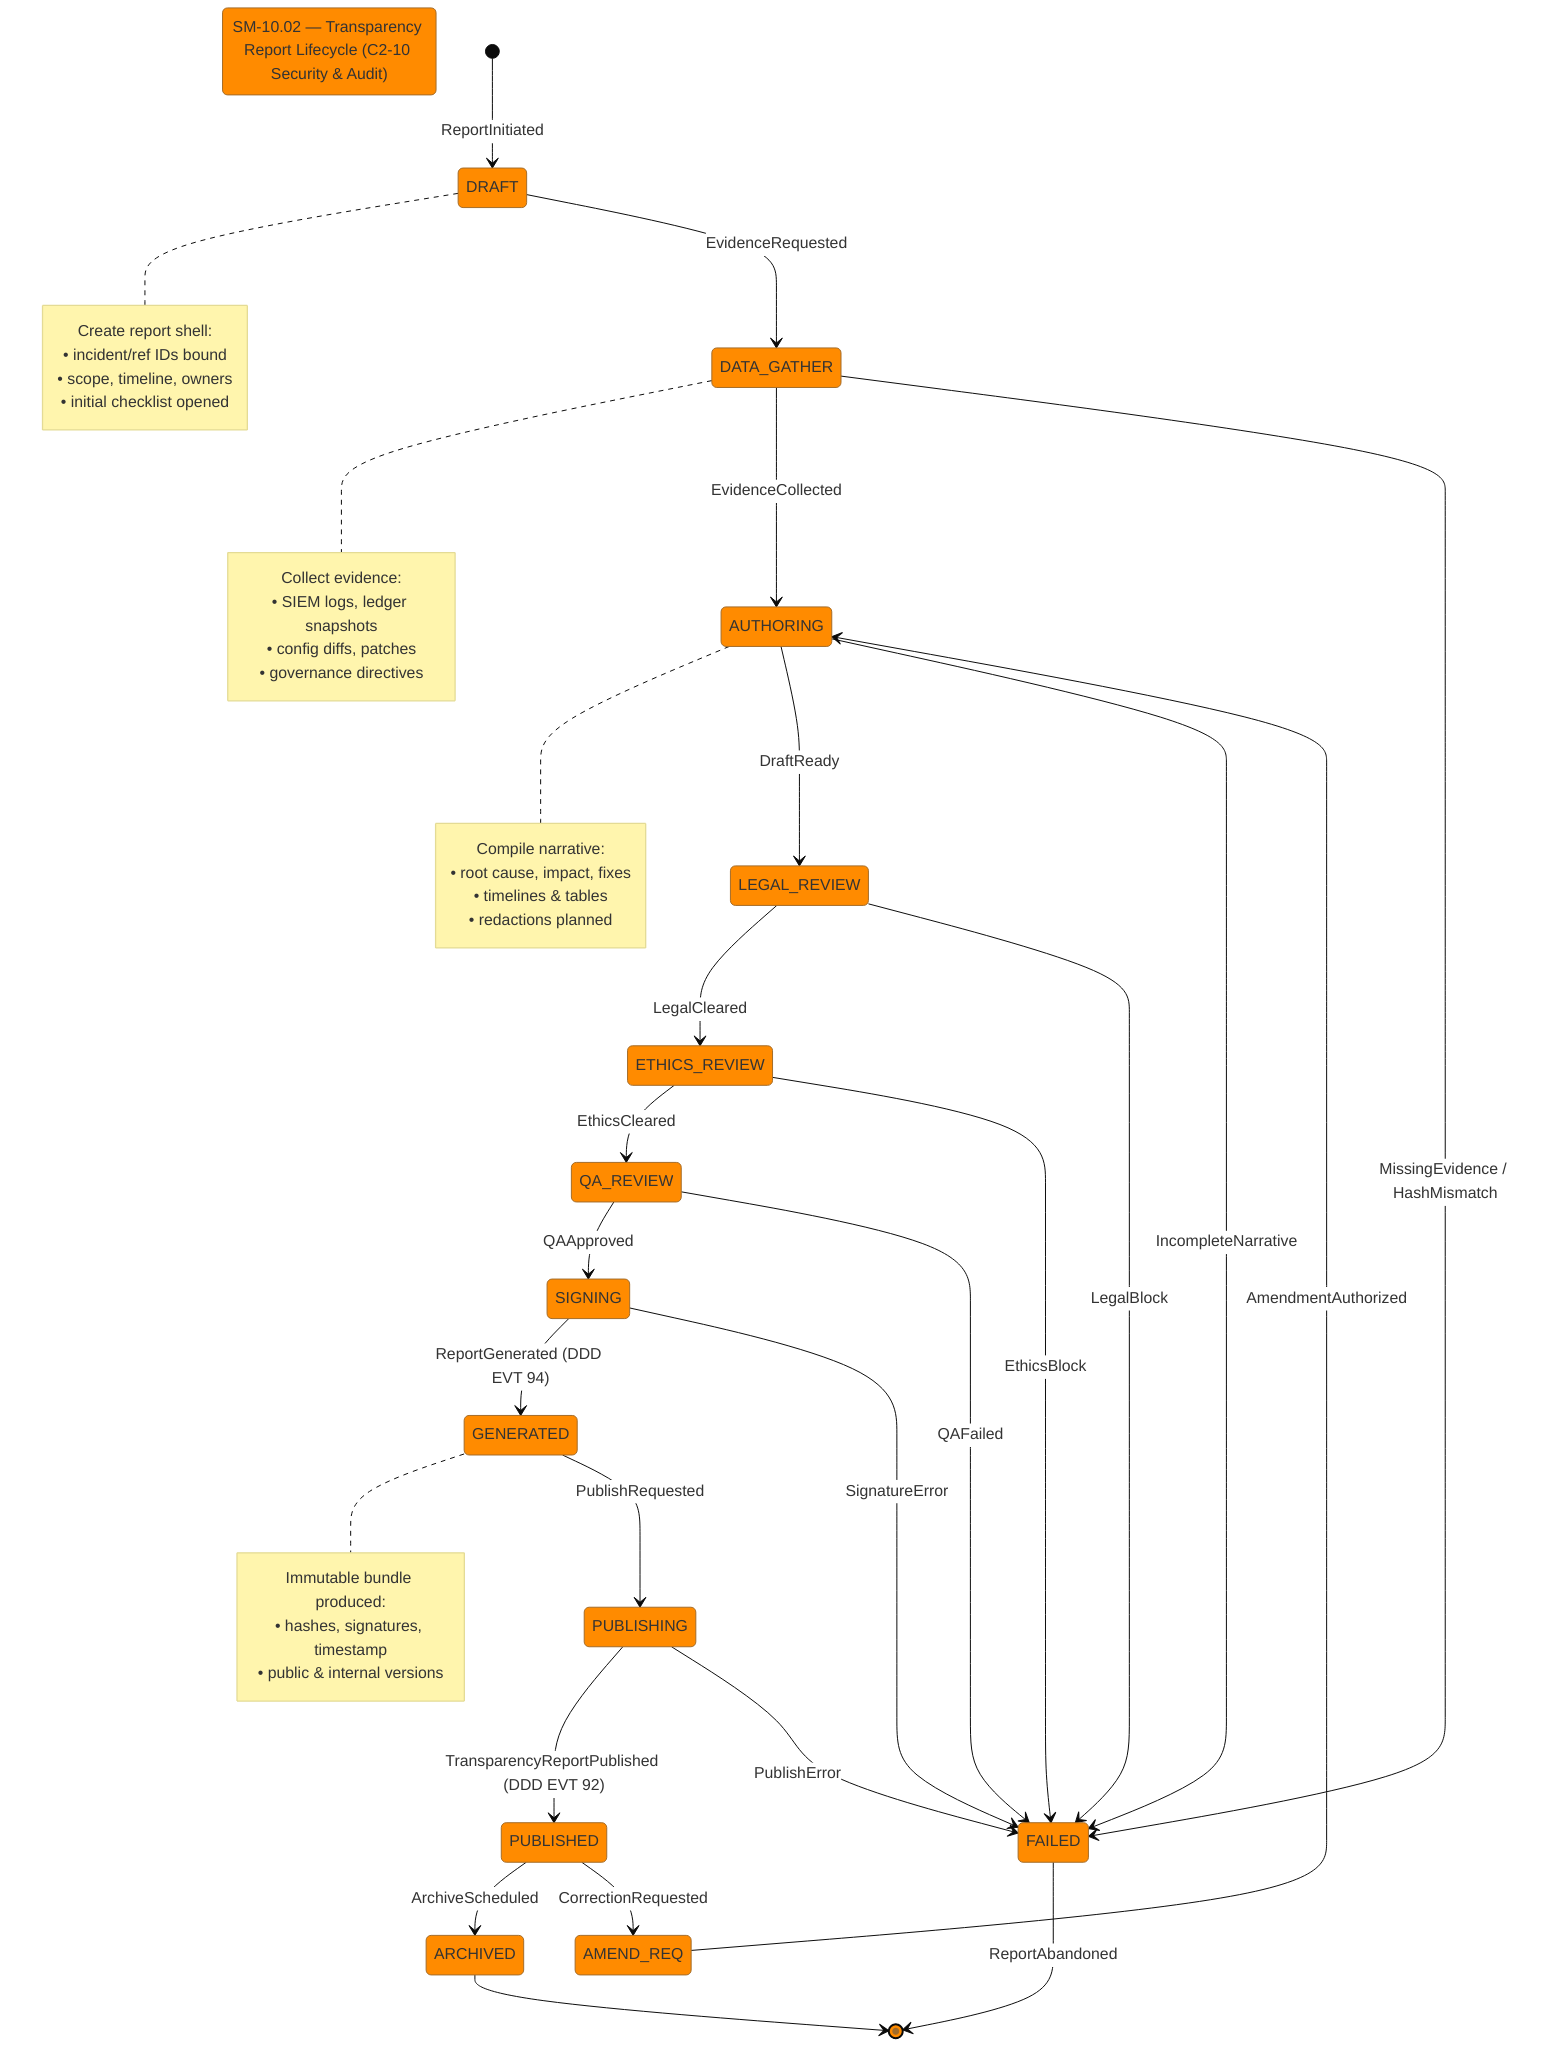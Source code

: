 %%{init: {'theme':'base','themeVariables':{ 'primaryColor':'#ff8b00','edgeLabelBackground':'#ffffff','tertiaryColor':'#fef3c7'}}}%%
stateDiagram-v2
title: SM-10.02 — Transparency Report Lifecycle (C2-10 Security & Audit)

[*] --> DRAFT : ReportInitiated
note right of DRAFT
  Create report shell:
  • incident/ref IDs bound
  • scope, timeline, owners
  • initial checklist opened
end note

DRAFT --> DATA_GATHER : EvidenceRequested
note right of DATA_GATHER
  Collect evidence:
  • SIEM logs, ledger snapshots
  • config diffs, patches
  • governance directives
end note

DATA_GATHER --> AUTHORING : EvidenceCollected
note right of AUTHORING
  Compile narrative:
  • root cause, impact, fixes
  • timelines & tables
  • redactions planned
end note

AUTHORING --> LEGAL_REVIEW : DraftReady
LEGAL_REVIEW --> ETHICS_REVIEW : LegalCleared
ETHICS_REVIEW --> QA_REVIEW : EthicsCleared
QA_REVIEW --> SIGNING : QAApproved

%% Signing & generation
SIGNING --> GENERATED : ReportGenerated (DDD EVT 94)
note right of GENERATED
  Immutable bundle produced:
  • hashes, signatures, timestamp
  • public & internal versions
end note

GENERATED --> PUBLISHING : PublishRequested
PUBLISHING --> PUBLISHED : TransparencyReportPublished (DDD EVT 92)
PUBLISHED --> ARCHIVED : ArchiveScheduled
ARCHIVED --> [*]

%% Corrections / amendments
PUBLISHED --> AMEND_REQ : CorrectionRequested
AMEND_REQ --> AUTHORING : AmendmentAuthorized

%% Exceptions / failure paths
DATA_GATHER --> FAILED : MissingEvidence / HashMismatch
AUTHORING --> FAILED : IncompleteNarrative
LEGAL_REVIEW --> FAILED : LegalBlock
ETHICS_REVIEW --> FAILED : EthicsBlock
QA_REVIEW --> FAILED : QAFailed
SIGNING --> FAILED : SignatureError
PUBLISHING --> FAILED : PublishError
FAILED --> [*] : ReportAbandoned

%% ===== Styling =====
classDef core fill:#ff8b00,stroke:#333,color:#fff,font-weight:bold;
class DRAFT,DATA_GATHER,AUTHORING,LEGAL_REVIEW,ETHICS_REVIEW,QA_REVIEW,SIGNING,GENERATED,PUBLISHING,PUBLISHED,ARCHIVED,AMEND_REQ,FAILED core;